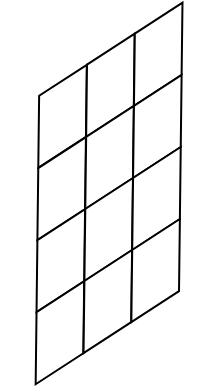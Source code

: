 <mxfile version="15.5.5" type="github">
  <diagram id="SEAIYqwF87A7cVQ8-DyG" name="Page-1">
    <mxGraphModel dx="649" dy="389" grid="1" gridSize="10" guides="1" tooltips="1" connect="1" arrows="1" fold="1" page="1" pageScale="1" pageWidth="827" pageHeight="1169" math="0" shadow="0">
      <root>
        <mxCell id="0" />
        <mxCell id="1" parent="0" />
        <mxCell id="4mUIY2rEQ8cqmVcWi5z4-1" value="" style="shape=parallelogram;perimeter=parallelogramPerimeter;whiteSpace=wrap;html=1;fixedSize=1;rotation=327;" parent="1" vertex="1">
          <mxGeometry x="31.06" y="80.18" width="48.42" height="30" as="geometry" />
        </mxCell>
        <mxCell id="-y09qwYfMfObH2Hs8NJf-27" value="" style="shape=parallelogram;perimeter=parallelogramPerimeter;whiteSpace=wrap;html=1;fixedSize=1;rotation=327;" vertex="1" parent="1">
          <mxGeometry x="55" y="64.61" width="48.42" height="30" as="geometry" />
        </mxCell>
        <mxCell id="-y09qwYfMfObH2Hs8NJf-28" value="" style="shape=parallelogram;perimeter=parallelogramPerimeter;whiteSpace=wrap;html=1;fixedSize=1;rotation=327;" vertex="1" parent="1">
          <mxGeometry x="78.9" y="49.1" width="48.42" height="30" as="geometry" />
        </mxCell>
        <mxCell id="-y09qwYfMfObH2Hs8NJf-32" value="" style="group" vertex="1" connectable="0" parent="1">
          <mxGeometry x="26.36" y="74.5" width="104.788" height="82.612" as="geometry" />
        </mxCell>
        <mxCell id="-y09qwYfMfObH2Hs8NJf-29" value="" style="shape=parallelogram;perimeter=parallelogramPerimeter;whiteSpace=wrap;html=1;fixedSize=1;rotation=327;" vertex="1" parent="-y09qwYfMfObH2Hs8NJf-32">
          <mxGeometry x="4.264" y="41.846" width="48.42" height="30" as="geometry" />
        </mxCell>
        <mxCell id="-y09qwYfMfObH2Hs8NJf-30" value="" style="shape=parallelogram;perimeter=parallelogramPerimeter;whiteSpace=wrap;html=1;fixedSize=1;rotation=327;" vertex="1" parent="-y09qwYfMfObH2Hs8NJf-32">
          <mxGeometry x="28.204" y="26.276" width="48.42" height="30" as="geometry" />
        </mxCell>
        <mxCell id="-y09qwYfMfObH2Hs8NJf-31" value="" style="shape=parallelogram;perimeter=parallelogramPerimeter;whiteSpace=wrap;html=1;fixedSize=1;rotation=327;" vertex="1" parent="-y09qwYfMfObH2Hs8NJf-32">
          <mxGeometry x="52.104" y="10.766" width="48.42" height="30" as="geometry" />
        </mxCell>
        <mxCell id="-y09qwYfMfObH2Hs8NJf-37" value="" style="group" vertex="1" connectable="0" parent="1">
          <mxGeometry x="25.925" y="110.5" width="104.788" height="82.612" as="geometry" />
        </mxCell>
        <mxCell id="-y09qwYfMfObH2Hs8NJf-38" value="" style="shape=parallelogram;perimeter=parallelogramPerimeter;whiteSpace=wrap;html=1;fixedSize=1;rotation=327;" vertex="1" parent="-y09qwYfMfObH2Hs8NJf-37">
          <mxGeometry x="4.264" y="41.846" width="48.42" height="30" as="geometry" />
        </mxCell>
        <mxCell id="-y09qwYfMfObH2Hs8NJf-39" value="" style="shape=parallelogram;perimeter=parallelogramPerimeter;whiteSpace=wrap;html=1;fixedSize=1;rotation=327;" vertex="1" parent="-y09qwYfMfObH2Hs8NJf-37">
          <mxGeometry x="28.204" y="26.276" width="48.42" height="30" as="geometry" />
        </mxCell>
        <mxCell id="-y09qwYfMfObH2Hs8NJf-40" value="" style="shape=parallelogram;perimeter=parallelogramPerimeter;whiteSpace=wrap;html=1;fixedSize=1;rotation=327;" vertex="1" parent="-y09qwYfMfObH2Hs8NJf-37">
          <mxGeometry x="52.104" y="10.766" width="48.42" height="30" as="geometry" />
        </mxCell>
        <mxCell id="-y09qwYfMfObH2Hs8NJf-41" value="" style="group" vertex="1" connectable="0" parent="1">
          <mxGeometry x="25.49" y="146.5" width="104.788" height="82.612" as="geometry" />
        </mxCell>
        <mxCell id="-y09qwYfMfObH2Hs8NJf-42" value="" style="shape=parallelogram;perimeter=parallelogramPerimeter;whiteSpace=wrap;html=1;fixedSize=1;rotation=327;" vertex="1" parent="-y09qwYfMfObH2Hs8NJf-41">
          <mxGeometry x="4.264" y="41.846" width="48.42" height="30" as="geometry" />
        </mxCell>
        <mxCell id="-y09qwYfMfObH2Hs8NJf-43" value="" style="shape=parallelogram;perimeter=parallelogramPerimeter;whiteSpace=wrap;html=1;fixedSize=1;rotation=327;" vertex="1" parent="-y09qwYfMfObH2Hs8NJf-41">
          <mxGeometry x="28.204" y="26.276" width="48.42" height="30" as="geometry" />
        </mxCell>
        <mxCell id="-y09qwYfMfObH2Hs8NJf-44" value="" style="shape=parallelogram;perimeter=parallelogramPerimeter;whiteSpace=wrap;html=1;fixedSize=1;rotation=327;" vertex="1" parent="-y09qwYfMfObH2Hs8NJf-41">
          <mxGeometry x="52.104" y="10.766" width="48.42" height="30" as="geometry" />
        </mxCell>
      </root>
    </mxGraphModel>
  </diagram>
</mxfile>
